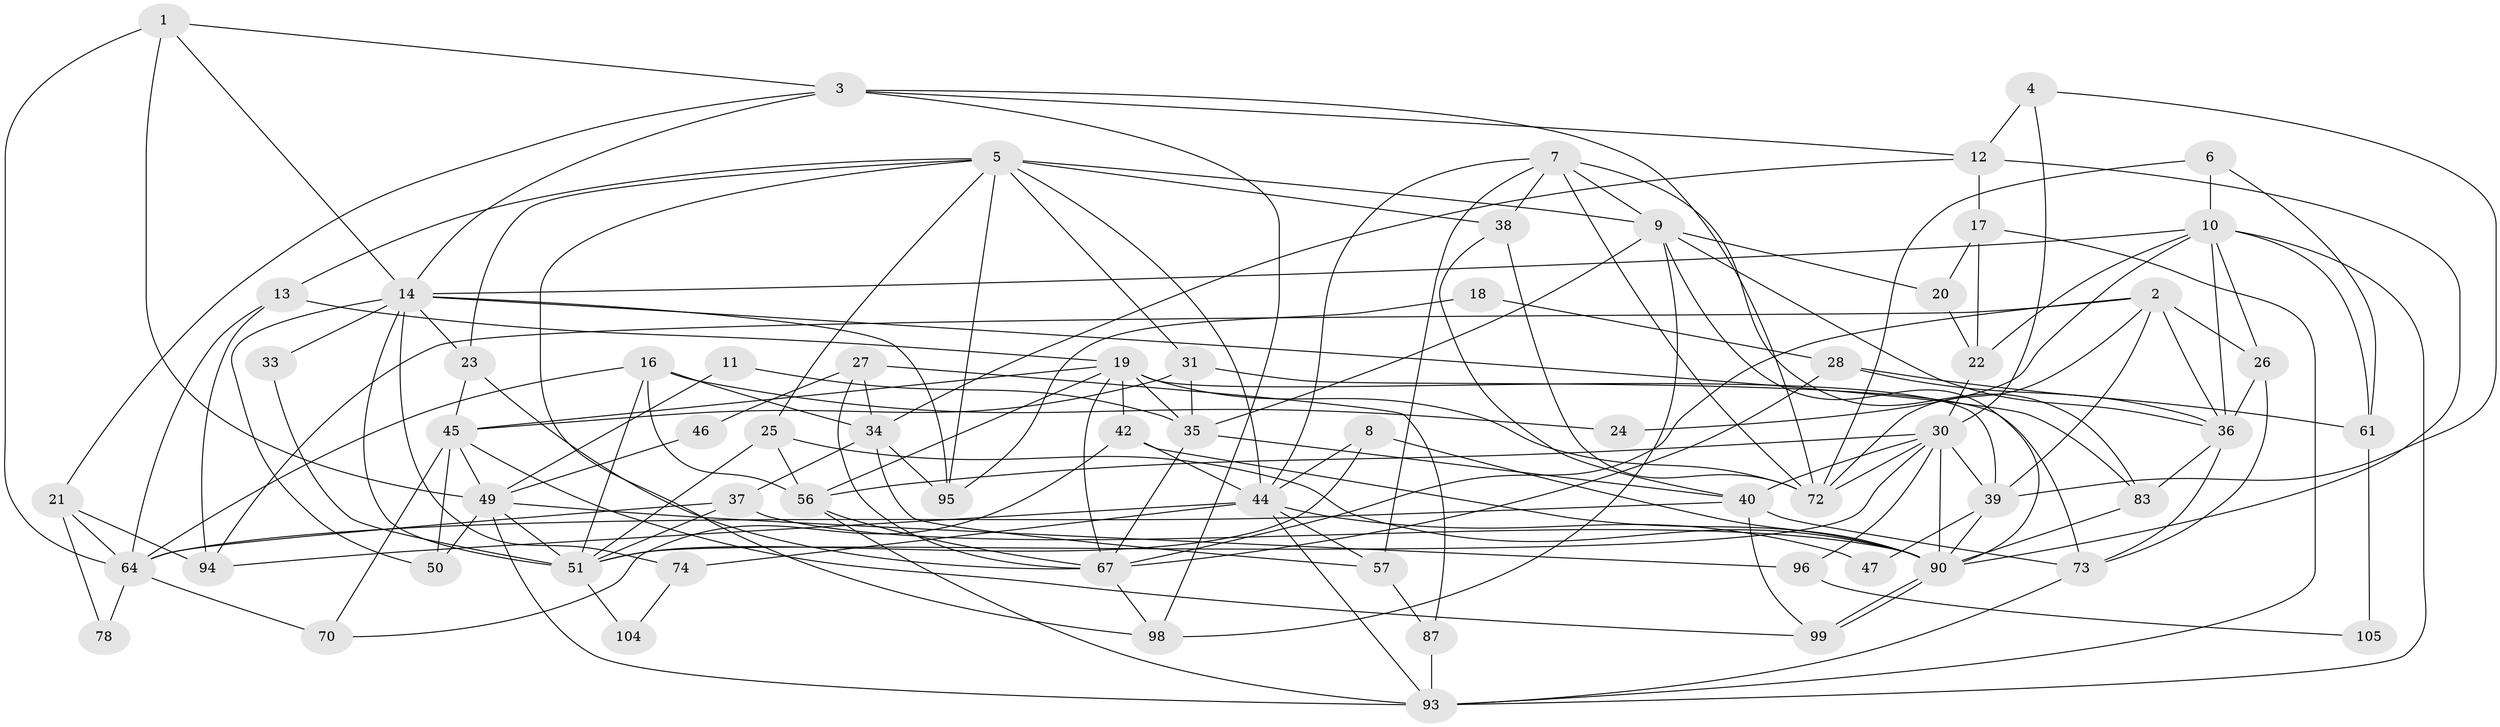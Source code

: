 // Generated by graph-tools (version 1.1) at 2025/23/03/03/25 07:23:58]
// undirected, 66 vertices, 162 edges
graph export_dot {
graph [start="1"]
  node [color=gray90,style=filled];
  1 [super="+88"];
  2 [super="+68"];
  3 [super="+103"];
  4;
  5 [super="+65"];
  6 [super="+77"];
  7 [super="+29"];
  8 [super="+91"];
  9 [super="+97"];
  10 [super="+43"];
  11;
  12 [super="+75"];
  13;
  14 [super="+15"];
  16 [super="+52"];
  17 [super="+55"];
  18;
  19 [super="+48"];
  20;
  21 [super="+62"];
  22 [super="+85"];
  23 [super="+66"];
  24;
  25 [super="+54"];
  26;
  27;
  28 [super="+53"];
  30 [super="+32"];
  31 [super="+100"];
  33;
  34 [super="+89"];
  35 [super="+82"];
  36 [super="+60"];
  37 [super="+84"];
  38;
  39 [super="+69"];
  40 [super="+41"];
  42;
  44 [super="+79"];
  45 [super="+58"];
  46;
  47;
  49 [super="+76"];
  50;
  51 [super="+71"];
  56 [super="+59"];
  57 [super="+63"];
  61;
  64 [super="+92"];
  67 [super="+81"];
  70;
  72 [super="+80"];
  73 [super="+86"];
  74;
  78;
  83;
  87;
  90 [super="+102"];
  93 [super="+101"];
  94;
  95;
  96;
  98;
  99;
  104;
  105;
  1 -- 49;
  1 -- 64;
  1 -- 3;
  1 -- 14;
  2 -- 72;
  2 -- 36;
  2 -- 26;
  2 -- 94;
  2 -- 67;
  2 -- 39;
  3 -- 98;
  3 -- 72;
  3 -- 12;
  3 -- 21;
  3 -- 14;
  4 -- 30;
  4 -- 39;
  4 -- 12;
  5 -- 25 [weight=2];
  5 -- 13;
  5 -- 9 [weight=2];
  5 -- 31;
  5 -- 38;
  5 -- 98;
  5 -- 44;
  5 -- 23;
  5 -- 95;
  6 -- 10;
  6 -- 72;
  6 -- 61;
  7 -- 72;
  7 -- 44;
  7 -- 83;
  7 -- 38;
  7 -- 57;
  7 -- 9;
  8 -- 51;
  8 -- 44;
  8 -- 90;
  9 -- 35;
  9 -- 36;
  9 -- 90;
  9 -- 98;
  9 -- 20;
  10 -- 26;
  10 -- 24;
  10 -- 61;
  10 -- 22;
  10 -- 36;
  10 -- 93;
  10 -- 14;
  11 -- 49;
  11 -- 35;
  12 -- 17;
  12 -- 34;
  12 -- 90;
  13 -- 19;
  13 -- 94;
  13 -- 64;
  14 -- 83;
  14 -- 50;
  14 -- 33;
  14 -- 51;
  14 -- 74;
  14 -- 23;
  14 -- 95;
  16 -- 64;
  16 -- 51;
  16 -- 24;
  16 -- 34;
  16 -- 56;
  17 -- 20;
  17 -- 93;
  17 -- 22;
  18 -- 28;
  18 -- 95;
  19 -- 42;
  19 -- 72;
  19 -- 56;
  19 -- 35;
  19 -- 67;
  19 -- 39;
  19 -- 45;
  20 -- 22;
  21 -- 94;
  21 -- 78;
  21 -- 64;
  22 -- 30 [weight=2];
  23 -- 67;
  23 -- 45;
  25 -- 51;
  25 -- 90;
  25 -- 56;
  26 -- 73;
  26 -- 36;
  27 -- 67;
  27 -- 34;
  27 -- 46;
  27 -- 87;
  28 -- 67;
  28 -- 61;
  28 -- 36;
  30 -- 90;
  30 -- 96;
  30 -- 72;
  30 -- 56;
  30 -- 40;
  30 -- 39 [weight=2];
  30 -- 51;
  31 -- 45;
  31 -- 73;
  31 -- 35;
  33 -- 51;
  34 -- 95;
  34 -- 57;
  34 -- 37;
  35 -- 67;
  35 -- 40;
  36 -- 73;
  36 -- 83;
  37 -- 51;
  37 -- 64;
  37 -- 90;
  38 -- 40;
  38 -- 72;
  39 -- 47;
  39 -- 90;
  40 -- 64;
  40 -- 99;
  40 -- 73;
  42 -- 70;
  42 -- 44;
  42 -- 90;
  44 -- 57;
  44 -- 74;
  44 -- 94;
  44 -- 47;
  44 -- 93;
  45 -- 50;
  45 -- 49 [weight=2];
  45 -- 99;
  45 -- 70;
  46 -- 49;
  49 -- 50;
  49 -- 96;
  49 -- 51;
  49 -- 93;
  51 -- 104;
  56 -- 67;
  56 -- 93;
  57 -- 87;
  61 -- 105;
  64 -- 70;
  64 -- 78;
  67 -- 98;
  73 -- 93;
  74 -- 104;
  83 -- 90;
  87 -- 93;
  90 -- 99;
  90 -- 99;
  96 -- 105;
}
